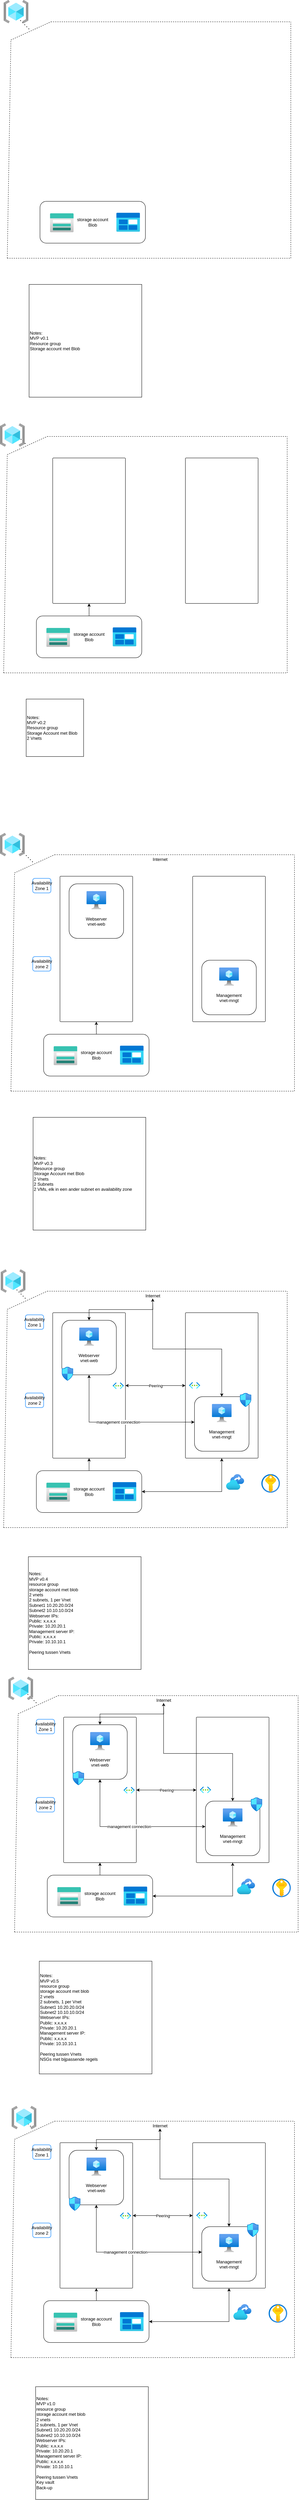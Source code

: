 <mxfile version="21.6.8" type="device">
  <diagram name="Pagina-1" id="UoyJ0l-6ss4mj00balDl">
    <mxGraphModel dx="1562" dy="822" grid="1" gridSize="10" guides="1" tooltips="1" connect="1" arrows="1" fold="1" page="1" pageScale="1" pageWidth="827" pageHeight="1169" math="0" shadow="0">
      <root>
        <mxCell id="0" />
        <mxCell id="1" parent="0" />
        <mxCell id="KK85A-Czj-PDCO1rTAJK-1" value="" style="endArrow=none;dashed=1;html=1;rounded=0;" parent="1" edge="1">
          <mxGeometry width="50" height="50" relative="1" as="geometry">
            <mxPoint x="20" y="710" as="sourcePoint" />
            <mxPoint x="140" y="60" as="targetPoint" />
            <Array as="points">
              <mxPoint x="30" y="110" />
            </Array>
          </mxGeometry>
        </mxCell>
        <mxCell id="KK85A-Czj-PDCO1rTAJK-2" value="" style="endArrow=none;dashed=1;html=1;rounded=0;" parent="1" edge="1">
          <mxGeometry width="50" height="50" relative="1" as="geometry">
            <mxPoint x="20" y="710" as="sourcePoint" />
            <mxPoint x="800" y="60" as="targetPoint" />
            <Array as="points">
              <mxPoint x="800" y="710" />
            </Array>
          </mxGeometry>
        </mxCell>
        <mxCell id="KK85A-Czj-PDCO1rTAJK-3" value="" style="endArrow=none;dashed=1;html=1;rounded=0;" parent="1" edge="1">
          <mxGeometry width="50" height="50" relative="1" as="geometry">
            <mxPoint x="140" y="60" as="sourcePoint" />
            <mxPoint x="800" y="60" as="targetPoint" />
            <Array as="points">
              <mxPoint x="380" y="60" />
            </Array>
          </mxGeometry>
        </mxCell>
        <mxCell id="KK85A-Czj-PDCO1rTAJK-8" value="storage account&lt;br&gt;Blob" style="rounded=1;whiteSpace=wrap;html=1;" parent="1" vertex="1">
          <mxGeometry x="110" y="553.5" width="290" height="115" as="geometry" />
        </mxCell>
        <mxCell id="KK85A-Czj-PDCO1rTAJK-15" value="Notes:&amp;nbsp;&lt;br&gt;MVP v0.1&lt;br&gt;Resource group&lt;br&gt;Storage account met Blob" style="whiteSpace=wrap;html=1;aspect=fixed;align=left;" parent="1" vertex="1">
          <mxGeometry x="80" y="782" width="310" height="310" as="geometry" />
        </mxCell>
        <mxCell id="KK85A-Czj-PDCO1rTAJK-21" value="" style="endArrow=none;dashed=1;html=1;dashPattern=1 3;strokeWidth=2;rounded=0;" parent="1" edge="1">
          <mxGeometry width="50" height="50" relative="1" as="geometry">
            <mxPoint x="80" y="80" as="sourcePoint" />
            <mxPoint x="40" y="40" as="targetPoint" />
          </mxGeometry>
        </mxCell>
        <mxCell id="KK85A-Czj-PDCO1rTAJK-26" value="" style="image;aspect=fixed;html=1;points=[];align=center;fontSize=12;image=img/lib/azure2/storage/Storage_Accounts.svg;" parent="1" vertex="1">
          <mxGeometry x="137.5" y="586.5" width="65" height="52" as="geometry" />
        </mxCell>
        <mxCell id="KK85A-Czj-PDCO1rTAJK-27" value="" style="image;aspect=fixed;html=1;points=[];align=center;fontSize=12;image=img/lib/azure2/general/Blob_Block.svg;" parent="1" vertex="1">
          <mxGeometry x="320" y="585" width="65" height="52" as="geometry" />
        </mxCell>
        <mxCell id="3m5Gk--VPzneLx9NHe0J-91" value="" style="endArrow=none;dashed=1;html=1;rounded=0;" edge="1" parent="1">
          <mxGeometry width="50" height="50" relative="1" as="geometry">
            <mxPoint x="10" y="1850" as="sourcePoint" />
            <mxPoint x="130" y="1200" as="targetPoint" />
            <Array as="points">
              <mxPoint x="20" y="1250" />
            </Array>
          </mxGeometry>
        </mxCell>
        <mxCell id="3m5Gk--VPzneLx9NHe0J-92" value="" style="endArrow=none;dashed=1;html=1;rounded=0;" edge="1" parent="1">
          <mxGeometry width="50" height="50" relative="1" as="geometry">
            <mxPoint x="10" y="1850" as="sourcePoint" />
            <mxPoint x="790" y="1200" as="targetPoint" />
            <Array as="points">
              <mxPoint x="790" y="1850" />
            </Array>
          </mxGeometry>
        </mxCell>
        <mxCell id="3m5Gk--VPzneLx9NHe0J-93" value="" style="endArrow=none;dashed=1;html=1;rounded=0;" edge="1" parent="1">
          <mxGeometry width="50" height="50" relative="1" as="geometry">
            <mxPoint x="130" y="1200" as="sourcePoint" />
            <mxPoint x="790" y="1200" as="targetPoint" />
            <Array as="points">
              <mxPoint x="370" y="1200" />
            </Array>
          </mxGeometry>
        </mxCell>
        <mxCell id="3m5Gk--VPzneLx9NHe0J-94" value="Vnet1" style="rounded=1;whiteSpace=wrap;html=1;fillColor=#FFFFFF;strokeColor=#000000;gradientColor=none;arcSize=1;fontColor=#FFFFFF;" vertex="1" parent="1">
          <mxGeometry x="145" y="1259.11" width="200" height="400" as="geometry" />
        </mxCell>
        <mxCell id="3m5Gk--VPzneLx9NHe0J-96" value="Vnet2" style="rounded=1;whiteSpace=wrap;html=1;fillColor=#FFFFFF;arcSize=1;fontColor=#FFFFFF;" vertex="1" parent="1">
          <mxGeometry x="510" y="1259.11" width="200" height="400" as="geometry" />
        </mxCell>
        <mxCell id="3m5Gk--VPzneLx9NHe0J-97" value="" style="edgeStyle=orthogonalEdgeStyle;rounded=0;orthogonalLoop=1;jettySize=auto;html=1;" edge="1" parent="1" source="3m5Gk--VPzneLx9NHe0J-99" target="3m5Gk--VPzneLx9NHe0J-94">
          <mxGeometry relative="1" as="geometry" />
        </mxCell>
        <mxCell id="3m5Gk--VPzneLx9NHe0J-99" value="storage account&lt;br&gt;Blob" style="rounded=1;whiteSpace=wrap;html=1;" vertex="1" parent="1">
          <mxGeometry x="100" y="1693.5" width="290" height="115" as="geometry" />
        </mxCell>
        <mxCell id="3m5Gk--VPzneLx9NHe0J-105" value="Notes:&lt;br&gt;MVP v0.2&lt;br&gt;Resource group&lt;br&gt;Storage Account met Blob&lt;br&gt;2 Vnets" style="whiteSpace=wrap;html=1;aspect=fixed;align=left;" vertex="1" parent="1">
          <mxGeometry x="72" y="1922" width="158" height="158" as="geometry" />
        </mxCell>
        <mxCell id="3m5Gk--VPzneLx9NHe0J-110" value="" style="endArrow=none;dashed=1;html=1;dashPattern=1 3;strokeWidth=2;rounded=0;" edge="1" parent="1">
          <mxGeometry width="50" height="50" relative="1" as="geometry">
            <mxPoint x="70" y="1220" as="sourcePoint" />
            <mxPoint x="30" y="1180" as="targetPoint" />
          </mxGeometry>
        </mxCell>
        <mxCell id="3m5Gk--VPzneLx9NHe0J-114" value="" style="image;aspect=fixed;html=1;points=[];align=center;fontSize=12;image=img/lib/azure2/storage/Storage_Accounts.svg;" vertex="1" parent="1">
          <mxGeometry x="127.5" y="1726.5" width="65" height="52" as="geometry" />
        </mxCell>
        <mxCell id="3m5Gk--VPzneLx9NHe0J-115" value="" style="image;aspect=fixed;html=1;points=[];align=center;fontSize=12;image=img/lib/azure2/general/Blob_Block.svg;" vertex="1" parent="1">
          <mxGeometry x="310" y="1725" width="65" height="52" as="geometry" />
        </mxCell>
        <mxCell id="3m5Gk--VPzneLx9NHe0J-121" value="" style="endArrow=none;dashed=1;html=1;rounded=0;" edge="1" parent="1">
          <mxGeometry width="50" height="50" relative="1" as="geometry">
            <mxPoint x="30" y="3000" as="sourcePoint" />
            <mxPoint x="150" y="2350" as="targetPoint" />
            <Array as="points">
              <mxPoint x="40" y="2400" />
            </Array>
          </mxGeometry>
        </mxCell>
        <mxCell id="3m5Gk--VPzneLx9NHe0J-122" value="" style="endArrow=none;dashed=1;html=1;rounded=0;" edge="1" parent="1">
          <mxGeometry width="50" height="50" relative="1" as="geometry">
            <mxPoint x="30" y="3000" as="sourcePoint" />
            <mxPoint x="810" y="2350" as="targetPoint" />
            <Array as="points">
              <mxPoint x="810" y="3000" />
            </Array>
          </mxGeometry>
        </mxCell>
        <mxCell id="3m5Gk--VPzneLx9NHe0J-123" value="" style="endArrow=none;dashed=1;html=1;rounded=0;" edge="1" parent="1">
          <mxGeometry width="50" height="50" relative="1" as="geometry">
            <mxPoint x="150" y="2350" as="sourcePoint" />
            <mxPoint x="810" y="2350" as="targetPoint" />
            <Array as="points">
              <mxPoint x="390" y="2350" />
            </Array>
          </mxGeometry>
        </mxCell>
        <mxCell id="3m5Gk--VPzneLx9NHe0J-124" value="Vnet1" style="rounded=1;whiteSpace=wrap;html=1;fillColor=#FFFFFF;strokeColor=#000000;gradientColor=none;arcSize=1;fontColor=#FFFFFF;" vertex="1" parent="1">
          <mxGeometry x="165" y="2409.11" width="200" height="400" as="geometry" />
        </mxCell>
        <mxCell id="3m5Gk--VPzneLx9NHe0J-126" value="Vnet2" style="rounded=1;whiteSpace=wrap;html=1;fillColor=#FFFFFF;arcSize=1;fontColor=#FFFFFF;" vertex="1" parent="1">
          <mxGeometry x="530" y="2409.11" width="200" height="400" as="geometry" />
        </mxCell>
        <mxCell id="3m5Gk--VPzneLx9NHe0J-127" value="" style="edgeStyle=orthogonalEdgeStyle;rounded=0;orthogonalLoop=1;jettySize=auto;html=1;" edge="1" parent="1" source="3m5Gk--VPzneLx9NHe0J-129" target="3m5Gk--VPzneLx9NHe0J-124">
          <mxGeometry relative="1" as="geometry" />
        </mxCell>
        <mxCell id="3m5Gk--VPzneLx9NHe0J-129" value="storage account&lt;br&gt;Blob" style="rounded=1;whiteSpace=wrap;html=1;" vertex="1" parent="1">
          <mxGeometry x="120" y="2843.5" width="290" height="115" as="geometry" />
        </mxCell>
        <mxCell id="3m5Gk--VPzneLx9NHe0J-132" value="&lt;br&gt;&lt;br&gt;&lt;br&gt;&lt;br&gt;Webserver&lt;br&gt;vnet-web" style="rounded=1;whiteSpace=wrap;html=1;" vertex="1" parent="1">
          <mxGeometry x="190" y="2430" width="150" height="150" as="geometry" />
        </mxCell>
        <mxCell id="3m5Gk--VPzneLx9NHe0J-134" value="&lt;br&gt;&lt;br&gt;&lt;br&gt;&lt;br&gt;Management&lt;br&gt;vnet-mngt" style="rounded=1;whiteSpace=wrap;html=1;" vertex="1" parent="1">
          <mxGeometry x="555" y="2640" width="150" height="150" as="geometry" />
        </mxCell>
        <mxCell id="3m5Gk--VPzneLx9NHe0J-135" value="Notes:&lt;br style=&quot;border-color: var(--border-color);&quot;&gt;MVP v0.3&lt;br style=&quot;border-color: var(--border-color);&quot;&gt;Resource group&lt;br style=&quot;border-color: var(--border-color);&quot;&gt;Storage Account met Blob&lt;br style=&quot;border-color: var(--border-color);&quot;&gt;2 Vnets&lt;br&gt;2 Subnets&lt;br&gt;2 VMs, elk in een ander subnet en availability zone" style="whiteSpace=wrap;html=1;aspect=fixed;align=left;" vertex="1" parent="1">
          <mxGeometry x="91" y="3072" width="310" height="310" as="geometry" />
        </mxCell>
        <mxCell id="3m5Gk--VPzneLx9NHe0J-136" value="" style="image;aspect=fixed;html=1;points=[];align=center;fontSize=12;image=img/lib/azure2/compute/Virtual_Machine.svg;" vertex="1" parent="1">
          <mxGeometry x="603.05" y="2660" width="53.91" height="50" as="geometry" />
        </mxCell>
        <mxCell id="3m5Gk--VPzneLx9NHe0J-137" value="Availability Zone 1" style="rounded=1;whiteSpace=wrap;html=1;fillColor=none;strokeColor=#66B2FF;strokeWidth=2;collapsible=1;" vertex="1" collapsed="1" parent="1">
          <mxGeometry x="90" y="2415" width="50" height="40" as="geometry">
            <mxRectangle x="80" y="125" width="700" height="180" as="alternateBounds" />
          </mxGeometry>
        </mxCell>
        <mxCell id="3m5Gk--VPzneLx9NHe0J-138" value="Availability zone 2" style="rounded=1;whiteSpace=wrap;html=1;fillColor=none;strokeColor=#66B2FF;strokeWidth=2;backgroundOutline=0;collapsible=1;" vertex="1" collapsed="1" parent="1">
          <mxGeometry x="90" y="2630" width="50" height="40" as="geometry">
            <mxRectangle x="80" y="340" width="700" height="170" as="alternateBounds" />
          </mxGeometry>
        </mxCell>
        <mxCell id="3m5Gk--VPzneLx9NHe0J-139" value="" style="image;aspect=fixed;html=1;points=[];align=center;fontSize=12;image=img/lib/azure2/compute/Virtual_Machine.svg;" vertex="1" parent="1">
          <mxGeometry x="238.05" y="2450" width="53.91" height="50" as="geometry" />
        </mxCell>
        <mxCell id="3m5Gk--VPzneLx9NHe0J-140" value="" style="endArrow=none;dashed=1;html=1;dashPattern=1 3;strokeWidth=2;rounded=0;" edge="1" parent="1">
          <mxGeometry width="50" height="50" relative="1" as="geometry">
            <mxPoint x="90" y="2370" as="sourcePoint" />
            <mxPoint x="50" y="2330" as="targetPoint" />
          </mxGeometry>
        </mxCell>
        <mxCell id="3m5Gk--VPzneLx9NHe0J-144" value="" style="image;aspect=fixed;html=1;points=[];align=center;fontSize=12;image=img/lib/azure2/storage/Storage_Accounts.svg;" vertex="1" parent="1">
          <mxGeometry x="147.5" y="2876.5" width="65" height="52" as="geometry" />
        </mxCell>
        <mxCell id="3m5Gk--VPzneLx9NHe0J-145" value="" style="image;aspect=fixed;html=1;points=[];align=center;fontSize=12;image=img/lib/azure2/general/Blob_Block.svg;" vertex="1" parent="1">
          <mxGeometry x="330" y="2875" width="65" height="52" as="geometry" />
        </mxCell>
        <mxCell id="3m5Gk--VPzneLx9NHe0J-150" value="Internet" style="text;html=1;align=center;verticalAlign=middle;resizable=0;points=[];autosize=1;strokeColor=none;fillColor=none;" vertex="1" parent="1">
          <mxGeometry x="410" y="2348" width="60" height="30" as="geometry" />
        </mxCell>
        <mxCell id="3m5Gk--VPzneLx9NHe0J-151" value="" style="image;aspect=fixed;html=1;points=[];align=center;fontSize=12;image=img/lib/azure2/general/Resource_Groups.svg;" vertex="1" parent="1">
          <mxGeometry x="10" width="68" height="64" as="geometry" />
        </mxCell>
        <mxCell id="3m5Gk--VPzneLx9NHe0J-152" value="" style="image;aspect=fixed;html=1;points=[];align=center;fontSize=12;image=img/lib/azure2/general/Resource_Groups.svg;" vertex="1" parent="1">
          <mxGeometry y="1164" width="68" height="64" as="geometry" />
        </mxCell>
        <mxCell id="3m5Gk--VPzneLx9NHe0J-153" value="" style="image;aspect=fixed;html=1;points=[];align=center;fontSize=12;image=img/lib/azure2/general/Resource_Groups.svg;" vertex="1" parent="1">
          <mxGeometry y="2290" width="68" height="64" as="geometry" />
        </mxCell>
        <mxCell id="3m5Gk--VPzneLx9NHe0J-154" value="" style="endArrow=none;dashed=1;html=1;rounded=0;" edge="1" parent="1">
          <mxGeometry width="50" height="50" relative="1" as="geometry">
            <mxPoint x="10" y="4200" as="sourcePoint" />
            <mxPoint x="130" y="3550" as="targetPoint" />
            <Array as="points">
              <mxPoint x="20" y="3600" />
            </Array>
          </mxGeometry>
        </mxCell>
        <mxCell id="3m5Gk--VPzneLx9NHe0J-155" value="" style="endArrow=none;dashed=1;html=1;rounded=0;" edge="1" parent="1">
          <mxGeometry width="50" height="50" relative="1" as="geometry">
            <mxPoint x="10" y="4200" as="sourcePoint" />
            <mxPoint x="790" y="3550" as="targetPoint" />
            <Array as="points">
              <mxPoint x="790" y="4200" />
            </Array>
          </mxGeometry>
        </mxCell>
        <mxCell id="3m5Gk--VPzneLx9NHe0J-156" value="" style="endArrow=none;dashed=1;html=1;rounded=0;" edge="1" parent="1">
          <mxGeometry width="50" height="50" relative="1" as="geometry">
            <mxPoint x="130" y="3550" as="sourcePoint" />
            <mxPoint x="790" y="3550" as="targetPoint" />
            <Array as="points">
              <mxPoint x="370" y="3550" />
            </Array>
          </mxGeometry>
        </mxCell>
        <mxCell id="3m5Gk--VPzneLx9NHe0J-157" value="Vnet1" style="rounded=1;whiteSpace=wrap;html=1;fillColor=#FFFFFF;strokeColor=#000000;gradientColor=none;arcSize=1;fontColor=#FFFFFF;" vertex="1" parent="1">
          <mxGeometry x="145" y="3609.11" width="200" height="400" as="geometry" />
        </mxCell>
        <mxCell id="3m5Gk--VPzneLx9NHe0J-158" value="Peering" style="edgeStyle=orthogonalEdgeStyle;rounded=0;orthogonalLoop=1;jettySize=auto;html=1;exitX=0;exitY=0.5;exitDx=0;exitDy=0;entryX=1;entryY=0.5;entryDx=0;entryDy=0;endArrow=classic;endFill=1;startArrow=classic;startFill=1;strokeColor=#000000;" edge="1" parent="1">
          <mxGeometry relative="1" as="geometry">
            <mxPoint x="510" y="3809.51" as="sourcePoint" />
            <mxPoint x="345" y="3809.51" as="targetPoint" />
            <Array as="points">
              <mxPoint x="402.25" y="3809.51" />
              <mxPoint x="402.25" y="3809.51" />
            </Array>
          </mxGeometry>
        </mxCell>
        <mxCell id="3m5Gk--VPzneLx9NHe0J-159" value="Vnet2" style="rounded=1;whiteSpace=wrap;html=1;fillColor=#FFFFFF;arcSize=1;fontColor=#FFFFFF;" vertex="1" parent="1">
          <mxGeometry x="510" y="3609.11" width="200" height="400" as="geometry" />
        </mxCell>
        <mxCell id="3m5Gk--VPzneLx9NHe0J-160" value="" style="edgeStyle=orthogonalEdgeStyle;rounded=0;orthogonalLoop=1;jettySize=auto;html=1;" edge="1" parent="1" source="3m5Gk--VPzneLx9NHe0J-162" target="3m5Gk--VPzneLx9NHe0J-157">
          <mxGeometry relative="1" as="geometry" />
        </mxCell>
        <mxCell id="3m5Gk--VPzneLx9NHe0J-161" style="edgeStyle=orthogonalEdgeStyle;rounded=0;orthogonalLoop=1;jettySize=auto;html=1;entryX=0.5;entryY=1;entryDx=0;entryDy=0;startArrow=classic;startFill=1;" edge="1" parent="1" source="3m5Gk--VPzneLx9NHe0J-162" target="3m5Gk--VPzneLx9NHe0J-159">
          <mxGeometry relative="1" as="geometry" />
        </mxCell>
        <mxCell id="3m5Gk--VPzneLx9NHe0J-162" value="storage account&lt;br&gt;Blob" style="rounded=1;whiteSpace=wrap;html=1;" vertex="1" parent="1">
          <mxGeometry x="100" y="4043.5" width="290" height="115" as="geometry" />
        </mxCell>
        <mxCell id="3m5Gk--VPzneLx9NHe0J-163" value="management connection" style="edgeStyle=orthogonalEdgeStyle;rounded=0;orthogonalLoop=1;jettySize=auto;html=1;startArrow=classic;startFill=1;" edge="1" parent="1" source="3m5Gk--VPzneLx9NHe0J-165" target="3m5Gk--VPzneLx9NHe0J-167">
          <mxGeometry relative="1" as="geometry">
            <Array as="points">
              <mxPoint x="245" y="3910" />
            </Array>
          </mxGeometry>
        </mxCell>
        <mxCell id="3m5Gk--VPzneLx9NHe0J-164" value="" style="edgeStyle=orthogonalEdgeStyle;rounded=0;orthogonalLoop=1;jettySize=auto;html=1;exitX=0.5;exitY=0;exitDx=0;exitDy=0;startArrow=classic;startFill=1;" edge="1" parent="1" source="3m5Gk--VPzneLx9NHe0J-165">
          <mxGeometry relative="1" as="geometry">
            <mxPoint x="420" y="3570" as="targetPoint" />
          </mxGeometry>
        </mxCell>
        <mxCell id="3m5Gk--VPzneLx9NHe0J-165" value="&lt;br&gt;&lt;br&gt;&lt;br&gt;&lt;br&gt;Webserver&lt;br&gt;vnet-web" style="rounded=1;whiteSpace=wrap;html=1;" vertex="1" parent="1">
          <mxGeometry x="170" y="3630" width="150" height="150" as="geometry" />
        </mxCell>
        <mxCell id="3m5Gk--VPzneLx9NHe0J-166" style="edgeStyle=orthogonalEdgeStyle;rounded=0;orthogonalLoop=1;jettySize=auto;html=1;exitX=0.5;exitY=0;exitDx=0;exitDy=0;startArrow=classic;startFill=1;endArrow=none;endFill=0;" edge="1" parent="1" source="3m5Gk--VPzneLx9NHe0J-167" target="3m5Gk--VPzneLx9NHe0J-183">
          <mxGeometry relative="1" as="geometry" />
        </mxCell>
        <mxCell id="3m5Gk--VPzneLx9NHe0J-167" value="&lt;br&gt;&lt;br&gt;&lt;br&gt;&lt;br&gt;Management&lt;br&gt;vnet-mngt" style="rounded=1;whiteSpace=wrap;html=1;" vertex="1" parent="1">
          <mxGeometry x="535" y="3840" width="150" height="150" as="geometry" />
        </mxCell>
        <mxCell id="3m5Gk--VPzneLx9NHe0J-168" value="Notes:&lt;br&gt;MVP v0.4&lt;br&gt;resource group&lt;br&gt;storage account met blob&lt;br&gt;2 vnets&lt;br&gt;2 subnets, 1 per Vnet&lt;br&gt;Subnet1 10.20.20.0/24&amp;nbsp;&lt;br&gt;Subnet2 10.10.10.0/24&amp;nbsp;&lt;br&gt;Webserver IPs:&lt;br&gt;Public: x.x.x.x&amp;nbsp;&lt;br&gt;Private: 10.20.20.1&lt;br&gt;Management server IP:&lt;br&gt;Public: x.x.x.x&lt;br&gt;Private: 10.10.10.1&lt;br&gt;&lt;br&gt;Peering tussen Vnets" style="whiteSpace=wrap;html=1;aspect=fixed;align=left;" vertex="1" parent="1">
          <mxGeometry x="78" y="4280" width="310" height="310" as="geometry" />
        </mxCell>
        <mxCell id="3m5Gk--VPzneLx9NHe0J-169" value="" style="image;aspect=fixed;html=1;points=[];align=center;fontSize=12;image=img/lib/azure2/compute/Virtual_Machine.svg;" vertex="1" parent="1">
          <mxGeometry x="583.05" y="3860" width="53.91" height="50" as="geometry" />
        </mxCell>
        <mxCell id="3m5Gk--VPzneLx9NHe0J-170" value="Availability Zone 1" style="rounded=1;whiteSpace=wrap;html=1;fillColor=none;strokeColor=#66B2FF;strokeWidth=2;collapsible=1;" vertex="1" collapsed="1" parent="1">
          <mxGeometry x="70" y="3615" width="50" height="40" as="geometry">
            <mxRectangle x="80" y="125" width="700" height="180" as="alternateBounds" />
          </mxGeometry>
        </mxCell>
        <mxCell id="3m5Gk--VPzneLx9NHe0J-171" value="Availability zone 2" style="rounded=1;whiteSpace=wrap;html=1;fillColor=none;strokeColor=#66B2FF;strokeWidth=2;backgroundOutline=0;collapsible=1;" vertex="1" collapsed="1" parent="1">
          <mxGeometry x="70" y="3830" width="50" height="40" as="geometry">
            <mxRectangle x="80" y="340" width="700" height="170" as="alternateBounds" />
          </mxGeometry>
        </mxCell>
        <mxCell id="3m5Gk--VPzneLx9NHe0J-172" value="" style="image;aspect=fixed;html=1;points=[];align=center;fontSize=12;image=img/lib/azure2/compute/Virtual_Machine.svg;" vertex="1" parent="1">
          <mxGeometry x="218.05" y="3650" width="53.91" height="50" as="geometry" />
        </mxCell>
        <mxCell id="3m5Gk--VPzneLx9NHe0J-173" value="" style="endArrow=none;dashed=1;html=1;dashPattern=1 3;strokeWidth=2;rounded=0;" edge="1" parent="1">
          <mxGeometry width="50" height="50" relative="1" as="geometry">
            <mxPoint x="70" y="3570" as="sourcePoint" />
            <mxPoint x="30" y="3530" as="targetPoint" />
          </mxGeometry>
        </mxCell>
        <mxCell id="3m5Gk--VPzneLx9NHe0J-175" value="" style="image;aspect=fixed;html=1;points=[];align=center;fontSize=12;image=img/lib/azure2/networking/Virtual_Networks.svg;" vertex="1" parent="1">
          <mxGeometry x="310" y="3800.9" width="30.5" height="18.21" as="geometry" />
        </mxCell>
        <mxCell id="3m5Gk--VPzneLx9NHe0J-176" value="" style="image;aspect=fixed;html=1;points=[];align=center;fontSize=12;image=img/lib/azure2/networking/Virtual_Networks.svg;" vertex="1" parent="1">
          <mxGeometry x="520" y="3800.01" width="30.5" height="18.21" as="geometry" />
        </mxCell>
        <mxCell id="3m5Gk--VPzneLx9NHe0J-177" value="" style="image;aspect=fixed;html=1;points=[];align=center;fontSize=12;image=img/lib/azure2/storage/Storage_Accounts.svg;" vertex="1" parent="1">
          <mxGeometry x="127.5" y="4076.5" width="65" height="52" as="geometry" />
        </mxCell>
        <mxCell id="3m5Gk--VPzneLx9NHe0J-178" value="" style="image;aspect=fixed;html=1;points=[];align=center;fontSize=12;image=img/lib/azure2/general/Blob_Block.svg;" vertex="1" parent="1">
          <mxGeometry x="310" y="4075" width="65" height="52" as="geometry" />
        </mxCell>
        <mxCell id="3m5Gk--VPzneLx9NHe0J-179" value="" style="image;aspect=fixed;html=1;points=[];align=center;fontSize=12;image=img/lib/azure2/security/Key_Vaults.svg;" vertex="1" parent="1">
          <mxGeometry x="719" y="4053" width="51" height="51" as="geometry" />
        </mxCell>
        <mxCell id="3m5Gk--VPzneLx9NHe0J-180" value="" style="image;aspect=fixed;html=1;points=[];align=center;fontSize=12;image=img/lib/azure2/networking/Network_Security_Groups.svg;" vertex="1" parent="1">
          <mxGeometry x="170" y="3758" width="31.29" height="38" as="geometry" />
        </mxCell>
        <mxCell id="3m5Gk--VPzneLx9NHe0J-181" value="" style="image;aspect=fixed;html=1;points=[];align=center;fontSize=12;image=img/lib/azure2/networking/Network_Security_Groups.svg;" vertex="1" parent="1">
          <mxGeometry x="660" y="3830" width="31.29" height="38" as="geometry" />
        </mxCell>
        <mxCell id="3m5Gk--VPzneLx9NHe0J-182" value="" style="image;aspect=fixed;html=1;points=[];align=center;fontSize=12;image=img/lib/azure2/storage/Recovery_Services_Vaults.svg;" vertex="1" parent="1">
          <mxGeometry x="622" y="4053" width="49.45" height="43" as="geometry" />
        </mxCell>
        <mxCell id="3m5Gk--VPzneLx9NHe0J-183" value="Internet" style="text;html=1;align=center;verticalAlign=middle;resizable=0;points=[];autosize=1;strokeColor=none;fillColor=none;" vertex="1" parent="1">
          <mxGeometry x="390" y="3548" width="60" height="30" as="geometry" />
        </mxCell>
        <mxCell id="3m5Gk--VPzneLx9NHe0J-184" value="" style="image;aspect=fixed;html=1;points=[];align=center;fontSize=12;image=img/lib/azure2/general/Resource_Groups.svg;" vertex="1" parent="1">
          <mxGeometry x="2" y="3490" width="68" height="64" as="geometry" />
        </mxCell>
        <mxCell id="3m5Gk--VPzneLx9NHe0J-269" value="" style="endArrow=none;dashed=1;html=1;rounded=0;" edge="1" parent="1">
          <mxGeometry width="50" height="50" relative="1" as="geometry">
            <mxPoint x="40" y="5312" as="sourcePoint" />
            <mxPoint x="160" y="4662" as="targetPoint" />
            <Array as="points">
              <mxPoint x="50" y="4712" />
            </Array>
          </mxGeometry>
        </mxCell>
        <mxCell id="3m5Gk--VPzneLx9NHe0J-270" value="" style="endArrow=none;dashed=1;html=1;rounded=0;" edge="1" parent="1">
          <mxGeometry width="50" height="50" relative="1" as="geometry">
            <mxPoint x="40" y="5312" as="sourcePoint" />
            <mxPoint x="820" y="4662" as="targetPoint" />
            <Array as="points">
              <mxPoint x="820" y="5312" />
            </Array>
          </mxGeometry>
        </mxCell>
        <mxCell id="3m5Gk--VPzneLx9NHe0J-271" value="" style="endArrow=none;dashed=1;html=1;rounded=0;" edge="1" parent="1">
          <mxGeometry width="50" height="50" relative="1" as="geometry">
            <mxPoint x="160" y="4662" as="sourcePoint" />
            <mxPoint x="820" y="4662" as="targetPoint" />
            <Array as="points">
              <mxPoint x="400" y="4662" />
            </Array>
          </mxGeometry>
        </mxCell>
        <mxCell id="3m5Gk--VPzneLx9NHe0J-272" value="Vnet1" style="rounded=1;whiteSpace=wrap;html=1;fillColor=#FFFFFF;strokeColor=#000000;gradientColor=none;arcSize=1;fontColor=#FFFFFF;" vertex="1" parent="1">
          <mxGeometry x="175" y="4721.11" width="200" height="400" as="geometry" />
        </mxCell>
        <mxCell id="3m5Gk--VPzneLx9NHe0J-273" value="Peering" style="edgeStyle=orthogonalEdgeStyle;rounded=0;orthogonalLoop=1;jettySize=auto;html=1;exitX=0;exitY=0.5;exitDx=0;exitDy=0;entryX=1;entryY=0.5;entryDx=0;entryDy=0;endArrow=classic;endFill=1;startArrow=classic;startFill=1;strokeColor=#000000;" edge="1" parent="1">
          <mxGeometry relative="1" as="geometry">
            <mxPoint x="540" y="4921.51" as="sourcePoint" />
            <mxPoint x="375" y="4921.51" as="targetPoint" />
            <Array as="points">
              <mxPoint x="432.25" y="4921.51" />
              <mxPoint x="432.25" y="4921.51" />
            </Array>
          </mxGeometry>
        </mxCell>
        <mxCell id="3m5Gk--VPzneLx9NHe0J-274" value="Vnet2" style="rounded=1;whiteSpace=wrap;html=1;fillColor=#FFFFFF;arcSize=1;fontColor=#FFFFFF;" vertex="1" parent="1">
          <mxGeometry x="540" y="4721.11" width="200" height="400" as="geometry" />
        </mxCell>
        <mxCell id="3m5Gk--VPzneLx9NHe0J-275" value="" style="edgeStyle=orthogonalEdgeStyle;rounded=0;orthogonalLoop=1;jettySize=auto;html=1;" edge="1" parent="1" source="3m5Gk--VPzneLx9NHe0J-277" target="3m5Gk--VPzneLx9NHe0J-272">
          <mxGeometry relative="1" as="geometry" />
        </mxCell>
        <mxCell id="3m5Gk--VPzneLx9NHe0J-276" style="edgeStyle=orthogonalEdgeStyle;rounded=0;orthogonalLoop=1;jettySize=auto;html=1;entryX=0.5;entryY=1;entryDx=0;entryDy=0;startArrow=classic;startFill=1;" edge="1" parent="1" source="3m5Gk--VPzneLx9NHe0J-277" target="3m5Gk--VPzneLx9NHe0J-274">
          <mxGeometry relative="1" as="geometry" />
        </mxCell>
        <mxCell id="3m5Gk--VPzneLx9NHe0J-277" value="storage account&lt;br&gt;Blob" style="rounded=1;whiteSpace=wrap;html=1;" vertex="1" parent="1">
          <mxGeometry x="130" y="5155.5" width="290" height="115" as="geometry" />
        </mxCell>
        <mxCell id="3m5Gk--VPzneLx9NHe0J-278" value="management connection" style="edgeStyle=orthogonalEdgeStyle;rounded=0;orthogonalLoop=1;jettySize=auto;html=1;startArrow=classic;startFill=1;" edge="1" parent="1" source="3m5Gk--VPzneLx9NHe0J-280" target="3m5Gk--VPzneLx9NHe0J-282">
          <mxGeometry relative="1" as="geometry">
            <Array as="points">
              <mxPoint x="275" y="5022" />
            </Array>
          </mxGeometry>
        </mxCell>
        <mxCell id="3m5Gk--VPzneLx9NHe0J-279" value="" style="edgeStyle=orthogonalEdgeStyle;rounded=0;orthogonalLoop=1;jettySize=auto;html=1;exitX=0.5;exitY=0;exitDx=0;exitDy=0;startArrow=classic;startFill=1;" edge="1" parent="1" source="3m5Gk--VPzneLx9NHe0J-280">
          <mxGeometry relative="1" as="geometry">
            <mxPoint x="450" y="4682" as="targetPoint" />
          </mxGeometry>
        </mxCell>
        <mxCell id="3m5Gk--VPzneLx9NHe0J-280" value="&lt;br&gt;&lt;br&gt;&lt;br&gt;&lt;br&gt;Webserver&lt;br&gt;vnet-web" style="rounded=1;whiteSpace=wrap;html=1;" vertex="1" parent="1">
          <mxGeometry x="200" y="4742" width="150" height="150" as="geometry" />
        </mxCell>
        <mxCell id="3m5Gk--VPzneLx9NHe0J-281" style="edgeStyle=orthogonalEdgeStyle;rounded=0;orthogonalLoop=1;jettySize=auto;html=1;exitX=0.5;exitY=0;exitDx=0;exitDy=0;startArrow=classic;startFill=1;endArrow=none;endFill=0;" edge="1" parent="1" source="3m5Gk--VPzneLx9NHe0J-282" target="3m5Gk--VPzneLx9NHe0J-297">
          <mxGeometry relative="1" as="geometry" />
        </mxCell>
        <mxCell id="3m5Gk--VPzneLx9NHe0J-282" value="&lt;br&gt;&lt;br&gt;&lt;br&gt;&lt;br&gt;Management&lt;br&gt;vnet-mngt" style="rounded=1;whiteSpace=wrap;html=1;" vertex="1" parent="1">
          <mxGeometry x="565" y="4952" width="150" height="150" as="geometry" />
        </mxCell>
        <mxCell id="3m5Gk--VPzneLx9NHe0J-283" value="Notes:&lt;br&gt;MVP v0.5&lt;br&gt;resource group&lt;br&gt;storage account met blob&lt;br&gt;2 vnets&lt;br&gt;2 subnets, 1 per Vnet&lt;br&gt;Subnet1 10.20.20.0/24&amp;nbsp;&lt;br&gt;Subnet2 10.10.10.0/24&amp;nbsp;&lt;br&gt;Webserver IPs:&lt;br&gt;Public: x.x.x.x&amp;nbsp;&lt;br&gt;Private: 10.20.20.1&lt;br&gt;Management server IP:&lt;br&gt;Public: x.x.x.x&lt;br&gt;Private: 10.10.10.1&lt;br&gt;&lt;br&gt;Peering tussen Vnets&lt;br&gt;NSGs met bijpassende regels" style="whiteSpace=wrap;html=1;aspect=fixed;align=left;" vertex="1" parent="1">
          <mxGeometry x="108" y="5392" width="310" height="310" as="geometry" />
        </mxCell>
        <mxCell id="3m5Gk--VPzneLx9NHe0J-284" value="" style="image;aspect=fixed;html=1;points=[];align=center;fontSize=12;image=img/lib/azure2/compute/Virtual_Machine.svg;" vertex="1" parent="1">
          <mxGeometry x="613.05" y="4972" width="53.91" height="50" as="geometry" />
        </mxCell>
        <mxCell id="3m5Gk--VPzneLx9NHe0J-285" value="Availability Zone 1" style="rounded=1;whiteSpace=wrap;html=1;fillColor=none;strokeColor=#66B2FF;strokeWidth=2;collapsible=1;" vertex="1" collapsed="1" parent="1">
          <mxGeometry x="100" y="4727" width="50" height="40" as="geometry">
            <mxRectangle x="80" y="125" width="700" height="180" as="alternateBounds" />
          </mxGeometry>
        </mxCell>
        <mxCell id="3m5Gk--VPzneLx9NHe0J-286" value="Availability zone 2" style="rounded=1;whiteSpace=wrap;html=1;fillColor=none;strokeColor=#66B2FF;strokeWidth=2;backgroundOutline=0;collapsible=1;" vertex="1" collapsed="1" parent="1">
          <mxGeometry x="100" y="4942" width="50" height="40" as="geometry">
            <mxRectangle x="80" y="340" width="700" height="170" as="alternateBounds" />
          </mxGeometry>
        </mxCell>
        <mxCell id="3m5Gk--VPzneLx9NHe0J-287" value="" style="image;aspect=fixed;html=1;points=[];align=center;fontSize=12;image=img/lib/azure2/compute/Virtual_Machine.svg;" vertex="1" parent="1">
          <mxGeometry x="248.05" y="4762" width="53.91" height="50" as="geometry" />
        </mxCell>
        <mxCell id="3m5Gk--VPzneLx9NHe0J-288" value="" style="endArrow=none;dashed=1;html=1;dashPattern=1 3;strokeWidth=2;rounded=0;" edge="1" parent="1">
          <mxGeometry width="50" height="50" relative="1" as="geometry">
            <mxPoint x="100" y="4682" as="sourcePoint" />
            <mxPoint x="60" y="4642" as="targetPoint" />
          </mxGeometry>
        </mxCell>
        <mxCell id="3m5Gk--VPzneLx9NHe0J-289" value="" style="image;aspect=fixed;html=1;points=[];align=center;fontSize=12;image=img/lib/azure2/networking/Virtual_Networks.svg;" vertex="1" parent="1">
          <mxGeometry x="340" y="4912.9" width="30.5" height="18.21" as="geometry" />
        </mxCell>
        <mxCell id="3m5Gk--VPzneLx9NHe0J-290" value="" style="image;aspect=fixed;html=1;points=[];align=center;fontSize=12;image=img/lib/azure2/networking/Virtual_Networks.svg;" vertex="1" parent="1">
          <mxGeometry x="550" y="4912.01" width="30.5" height="18.21" as="geometry" />
        </mxCell>
        <mxCell id="3m5Gk--VPzneLx9NHe0J-291" value="" style="image;aspect=fixed;html=1;points=[];align=center;fontSize=12;image=img/lib/azure2/storage/Storage_Accounts.svg;" vertex="1" parent="1">
          <mxGeometry x="157.5" y="5188.5" width="65" height="52" as="geometry" />
        </mxCell>
        <mxCell id="3m5Gk--VPzneLx9NHe0J-292" value="" style="image;aspect=fixed;html=1;points=[];align=center;fontSize=12;image=img/lib/azure2/general/Blob_Block.svg;" vertex="1" parent="1">
          <mxGeometry x="340" y="5187" width="65" height="52" as="geometry" />
        </mxCell>
        <mxCell id="3m5Gk--VPzneLx9NHe0J-293" value="" style="image;aspect=fixed;html=1;points=[];align=center;fontSize=12;image=img/lib/azure2/security/Key_Vaults.svg;" vertex="1" parent="1">
          <mxGeometry x="749" y="5165" width="51" height="51" as="geometry" />
        </mxCell>
        <mxCell id="3m5Gk--VPzneLx9NHe0J-294" value="" style="image;aspect=fixed;html=1;points=[];align=center;fontSize=12;image=img/lib/azure2/networking/Network_Security_Groups.svg;" vertex="1" parent="1">
          <mxGeometry x="200" y="4870" width="31.29" height="38" as="geometry" />
        </mxCell>
        <mxCell id="3m5Gk--VPzneLx9NHe0J-295" value="" style="image;aspect=fixed;html=1;points=[];align=center;fontSize=12;image=img/lib/azure2/networking/Network_Security_Groups.svg;" vertex="1" parent="1">
          <mxGeometry x="690" y="4942" width="31.29" height="38" as="geometry" />
        </mxCell>
        <mxCell id="3m5Gk--VPzneLx9NHe0J-296" value="" style="image;aspect=fixed;html=1;points=[];align=center;fontSize=12;image=img/lib/azure2/storage/Recovery_Services_Vaults.svg;" vertex="1" parent="1">
          <mxGeometry x="652" y="5165" width="49.45" height="43" as="geometry" />
        </mxCell>
        <mxCell id="3m5Gk--VPzneLx9NHe0J-297" value="Internet" style="text;html=1;align=center;verticalAlign=middle;resizable=0;points=[];autosize=1;strokeColor=none;fillColor=none;" vertex="1" parent="1">
          <mxGeometry x="420" y="4660" width="60" height="30" as="geometry" />
        </mxCell>
        <mxCell id="3m5Gk--VPzneLx9NHe0J-298" value="" style="image;aspect=fixed;html=1;points=[];align=center;fontSize=12;image=img/lib/azure2/general/Resource_Groups.svg;" vertex="1" parent="1">
          <mxGeometry x="23" y="4610" width="68" height="64" as="geometry" />
        </mxCell>
        <mxCell id="3m5Gk--VPzneLx9NHe0J-299" value="" style="endArrow=none;dashed=1;html=1;rounded=0;" edge="1" parent="1">
          <mxGeometry width="50" height="50" relative="1" as="geometry">
            <mxPoint x="30" y="6482" as="sourcePoint" />
            <mxPoint x="150" y="5832" as="targetPoint" />
            <Array as="points">
              <mxPoint x="40" y="5882" />
            </Array>
          </mxGeometry>
        </mxCell>
        <mxCell id="3m5Gk--VPzneLx9NHe0J-300" value="" style="endArrow=none;dashed=1;html=1;rounded=0;" edge="1" parent="1">
          <mxGeometry width="50" height="50" relative="1" as="geometry">
            <mxPoint x="30" y="6482" as="sourcePoint" />
            <mxPoint x="810" y="5832" as="targetPoint" />
            <Array as="points">
              <mxPoint x="810" y="6482" />
            </Array>
          </mxGeometry>
        </mxCell>
        <mxCell id="3m5Gk--VPzneLx9NHe0J-301" value="" style="endArrow=none;dashed=1;html=1;rounded=0;" edge="1" parent="1">
          <mxGeometry width="50" height="50" relative="1" as="geometry">
            <mxPoint x="150" y="5832" as="sourcePoint" />
            <mxPoint x="810" y="5832" as="targetPoint" />
            <Array as="points">
              <mxPoint x="390" y="5832" />
            </Array>
          </mxGeometry>
        </mxCell>
        <mxCell id="3m5Gk--VPzneLx9NHe0J-302" value="Vnet1" style="rounded=1;whiteSpace=wrap;html=1;fillColor=#FFFFFF;strokeColor=#000000;gradientColor=none;arcSize=1;fontColor=#FFFFFF;" vertex="1" parent="1">
          <mxGeometry x="165" y="5891.11" width="200" height="400" as="geometry" />
        </mxCell>
        <mxCell id="3m5Gk--VPzneLx9NHe0J-303" value="Peering" style="edgeStyle=orthogonalEdgeStyle;rounded=0;orthogonalLoop=1;jettySize=auto;html=1;exitX=0;exitY=0.5;exitDx=0;exitDy=0;entryX=1;entryY=0.5;entryDx=0;entryDy=0;endArrow=classic;endFill=1;startArrow=classic;startFill=1;strokeColor=#000000;" edge="1" parent="1">
          <mxGeometry relative="1" as="geometry">
            <mxPoint x="530" y="6091.51" as="sourcePoint" />
            <mxPoint x="365" y="6091.51" as="targetPoint" />
            <Array as="points">
              <mxPoint x="422.25" y="6091.51" />
              <mxPoint x="422.25" y="6091.51" />
            </Array>
          </mxGeometry>
        </mxCell>
        <mxCell id="3m5Gk--VPzneLx9NHe0J-304" value="Vnet2" style="rounded=1;whiteSpace=wrap;html=1;fillColor=#FFFFFF;arcSize=1;fontColor=#FFFFFF;" vertex="1" parent="1">
          <mxGeometry x="530" y="5891.11" width="200" height="400" as="geometry" />
        </mxCell>
        <mxCell id="3m5Gk--VPzneLx9NHe0J-305" value="" style="edgeStyle=orthogonalEdgeStyle;rounded=0;orthogonalLoop=1;jettySize=auto;html=1;" edge="1" parent="1" source="3m5Gk--VPzneLx9NHe0J-307" target="3m5Gk--VPzneLx9NHe0J-302">
          <mxGeometry relative="1" as="geometry" />
        </mxCell>
        <mxCell id="3m5Gk--VPzneLx9NHe0J-306" style="edgeStyle=orthogonalEdgeStyle;rounded=0;orthogonalLoop=1;jettySize=auto;html=1;entryX=0.5;entryY=1;entryDx=0;entryDy=0;startArrow=classic;startFill=1;" edge="1" parent="1" source="3m5Gk--VPzneLx9NHe0J-307" target="3m5Gk--VPzneLx9NHe0J-304">
          <mxGeometry relative="1" as="geometry" />
        </mxCell>
        <mxCell id="3m5Gk--VPzneLx9NHe0J-307" value="storage account&lt;br&gt;Blob" style="rounded=1;whiteSpace=wrap;html=1;" vertex="1" parent="1">
          <mxGeometry x="120" y="6325.5" width="290" height="115" as="geometry" />
        </mxCell>
        <mxCell id="3m5Gk--VPzneLx9NHe0J-308" value="management connection" style="edgeStyle=orthogonalEdgeStyle;rounded=0;orthogonalLoop=1;jettySize=auto;html=1;startArrow=classic;startFill=1;" edge="1" parent="1" source="3m5Gk--VPzneLx9NHe0J-310" target="3m5Gk--VPzneLx9NHe0J-312">
          <mxGeometry relative="1" as="geometry">
            <Array as="points">
              <mxPoint x="265" y="6192" />
            </Array>
          </mxGeometry>
        </mxCell>
        <mxCell id="3m5Gk--VPzneLx9NHe0J-309" value="" style="edgeStyle=orthogonalEdgeStyle;rounded=0;orthogonalLoop=1;jettySize=auto;html=1;exitX=0.5;exitY=0;exitDx=0;exitDy=0;startArrow=classic;startFill=1;" edge="1" parent="1" source="3m5Gk--VPzneLx9NHe0J-310">
          <mxGeometry relative="1" as="geometry">
            <mxPoint x="440" y="5852" as="targetPoint" />
          </mxGeometry>
        </mxCell>
        <mxCell id="3m5Gk--VPzneLx9NHe0J-310" value="&lt;br&gt;&lt;br&gt;&lt;br&gt;&lt;br&gt;Webserver&lt;br&gt;vnet-web" style="rounded=1;whiteSpace=wrap;html=1;" vertex="1" parent="1">
          <mxGeometry x="190" y="5912" width="150" height="150" as="geometry" />
        </mxCell>
        <mxCell id="3m5Gk--VPzneLx9NHe0J-311" style="edgeStyle=orthogonalEdgeStyle;rounded=0;orthogonalLoop=1;jettySize=auto;html=1;exitX=0.5;exitY=0;exitDx=0;exitDy=0;startArrow=classic;startFill=1;endArrow=none;endFill=0;" edge="1" parent="1" source="3m5Gk--VPzneLx9NHe0J-312" target="3m5Gk--VPzneLx9NHe0J-327">
          <mxGeometry relative="1" as="geometry" />
        </mxCell>
        <mxCell id="3m5Gk--VPzneLx9NHe0J-312" value="&lt;br&gt;&lt;br&gt;&lt;br&gt;&lt;br&gt;Management&lt;br&gt;vnet-mngt" style="rounded=1;whiteSpace=wrap;html=1;" vertex="1" parent="1">
          <mxGeometry x="555" y="6122" width="150" height="150" as="geometry" />
        </mxCell>
        <mxCell id="3m5Gk--VPzneLx9NHe0J-313" value="Notes:&lt;br&gt;MVP v1.0&lt;br&gt;resource group&lt;br&gt;storage account met blob&lt;br&gt;2 vnets&lt;br&gt;2 subnets, 1 per Vnet&lt;br&gt;Subnet1 10.20.20.0/24&amp;nbsp;&lt;br&gt;Subnet2 10.10.10.0/24&amp;nbsp;&lt;br&gt;Webserver IPs:&lt;br&gt;Public: x.x.x.x&amp;nbsp;&lt;br&gt;Private: 10.20.20.1&lt;br&gt;Management server IP:&lt;br&gt;Public: x.x.x.x&lt;br&gt;Private: 10.10.10.1&lt;br&gt;&lt;br&gt;Peering tussen Vnets&lt;br&gt;Key vault&amp;nbsp;&lt;br&gt;Back-up" style="whiteSpace=wrap;html=1;aspect=fixed;align=left;" vertex="1" parent="1">
          <mxGeometry x="98" y="6562" width="310" height="310" as="geometry" />
        </mxCell>
        <mxCell id="3m5Gk--VPzneLx9NHe0J-314" value="" style="image;aspect=fixed;html=1;points=[];align=center;fontSize=12;image=img/lib/azure2/compute/Virtual_Machine.svg;" vertex="1" parent="1">
          <mxGeometry x="603.05" y="6142" width="53.91" height="50" as="geometry" />
        </mxCell>
        <mxCell id="3m5Gk--VPzneLx9NHe0J-315" value="Availability Zone 1" style="rounded=1;whiteSpace=wrap;html=1;fillColor=none;strokeColor=#66B2FF;strokeWidth=2;collapsible=1;" vertex="1" collapsed="1" parent="1">
          <mxGeometry x="90" y="5897" width="50" height="40" as="geometry">
            <mxRectangle x="80" y="125" width="700" height="180" as="alternateBounds" />
          </mxGeometry>
        </mxCell>
        <mxCell id="3m5Gk--VPzneLx9NHe0J-316" value="Availability zone 2" style="rounded=1;whiteSpace=wrap;html=1;fillColor=none;strokeColor=#66B2FF;strokeWidth=2;backgroundOutline=0;collapsible=1;" vertex="1" collapsed="1" parent="1">
          <mxGeometry x="90" y="6112" width="50" height="40" as="geometry">
            <mxRectangle x="80" y="340" width="700" height="170" as="alternateBounds" />
          </mxGeometry>
        </mxCell>
        <mxCell id="3m5Gk--VPzneLx9NHe0J-317" value="" style="image;aspect=fixed;html=1;points=[];align=center;fontSize=12;image=img/lib/azure2/compute/Virtual_Machine.svg;" vertex="1" parent="1">
          <mxGeometry x="238.05" y="5932" width="53.91" height="50" as="geometry" />
        </mxCell>
        <mxCell id="3m5Gk--VPzneLx9NHe0J-318" value="" style="endArrow=none;dashed=1;html=1;dashPattern=1 3;strokeWidth=2;rounded=0;" edge="1" parent="1">
          <mxGeometry width="50" height="50" relative="1" as="geometry">
            <mxPoint x="90" y="5852" as="sourcePoint" />
            <mxPoint x="50" y="5812" as="targetPoint" />
          </mxGeometry>
        </mxCell>
        <mxCell id="3m5Gk--VPzneLx9NHe0J-319" value="" style="image;aspect=fixed;html=1;points=[];align=center;fontSize=12;image=img/lib/azure2/networking/Virtual_Networks.svg;" vertex="1" parent="1">
          <mxGeometry x="330" y="6082.9" width="30.5" height="18.21" as="geometry" />
        </mxCell>
        <mxCell id="3m5Gk--VPzneLx9NHe0J-320" value="" style="image;aspect=fixed;html=1;points=[];align=center;fontSize=12;image=img/lib/azure2/networking/Virtual_Networks.svg;" vertex="1" parent="1">
          <mxGeometry x="540" y="6082.01" width="30.5" height="18.21" as="geometry" />
        </mxCell>
        <mxCell id="3m5Gk--VPzneLx9NHe0J-321" value="" style="image;aspect=fixed;html=1;points=[];align=center;fontSize=12;image=img/lib/azure2/storage/Storage_Accounts.svg;" vertex="1" parent="1">
          <mxGeometry x="147.5" y="6358.5" width="65" height="52" as="geometry" />
        </mxCell>
        <mxCell id="3m5Gk--VPzneLx9NHe0J-322" value="" style="image;aspect=fixed;html=1;points=[];align=center;fontSize=12;image=img/lib/azure2/general/Blob_Block.svg;" vertex="1" parent="1">
          <mxGeometry x="330" y="6357" width="65" height="52" as="geometry" />
        </mxCell>
        <mxCell id="3m5Gk--VPzneLx9NHe0J-323" value="" style="image;aspect=fixed;html=1;points=[];align=center;fontSize=12;image=img/lib/azure2/security/Key_Vaults.svg;" vertex="1" parent="1">
          <mxGeometry x="739" y="6335" width="51" height="51" as="geometry" />
        </mxCell>
        <mxCell id="3m5Gk--VPzneLx9NHe0J-324" value="" style="image;aspect=fixed;html=1;points=[];align=center;fontSize=12;image=img/lib/azure2/networking/Network_Security_Groups.svg;" vertex="1" parent="1">
          <mxGeometry x="190" y="6040" width="31.29" height="38" as="geometry" />
        </mxCell>
        <mxCell id="3m5Gk--VPzneLx9NHe0J-325" value="" style="image;aspect=fixed;html=1;points=[];align=center;fontSize=12;image=img/lib/azure2/networking/Network_Security_Groups.svg;" vertex="1" parent="1">
          <mxGeometry x="680" y="6112" width="31.29" height="38" as="geometry" />
        </mxCell>
        <mxCell id="3m5Gk--VPzneLx9NHe0J-326" value="" style="image;aspect=fixed;html=1;points=[];align=center;fontSize=12;image=img/lib/azure2/storage/Recovery_Services_Vaults.svg;" vertex="1" parent="1">
          <mxGeometry x="642" y="6335" width="49.45" height="43" as="geometry" />
        </mxCell>
        <mxCell id="3m5Gk--VPzneLx9NHe0J-327" value="Internet" style="text;html=1;align=center;verticalAlign=middle;resizable=0;points=[];autosize=1;strokeColor=none;fillColor=none;" vertex="1" parent="1">
          <mxGeometry x="410" y="5830" width="60" height="30" as="geometry" />
        </mxCell>
        <mxCell id="3m5Gk--VPzneLx9NHe0J-328" value="" style="image;aspect=fixed;html=1;points=[];align=center;fontSize=12;image=img/lib/azure2/general/Resource_Groups.svg;" vertex="1" parent="1">
          <mxGeometry x="32" y="5790" width="68" height="64" as="geometry" />
        </mxCell>
      </root>
    </mxGraphModel>
  </diagram>
</mxfile>
